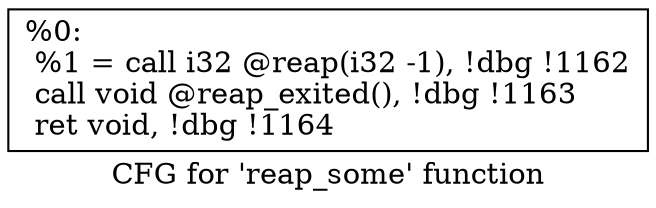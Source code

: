 digraph "CFG for 'reap_some' function" {
	label="CFG for 'reap_some' function";

	Node0x177f480 [shape=record,label="{%0:\l  %1 = call i32 @reap(i32 -1), !dbg !1162\l  call void @reap_exited(), !dbg !1163\l  ret void, !dbg !1164\l}"];
}
